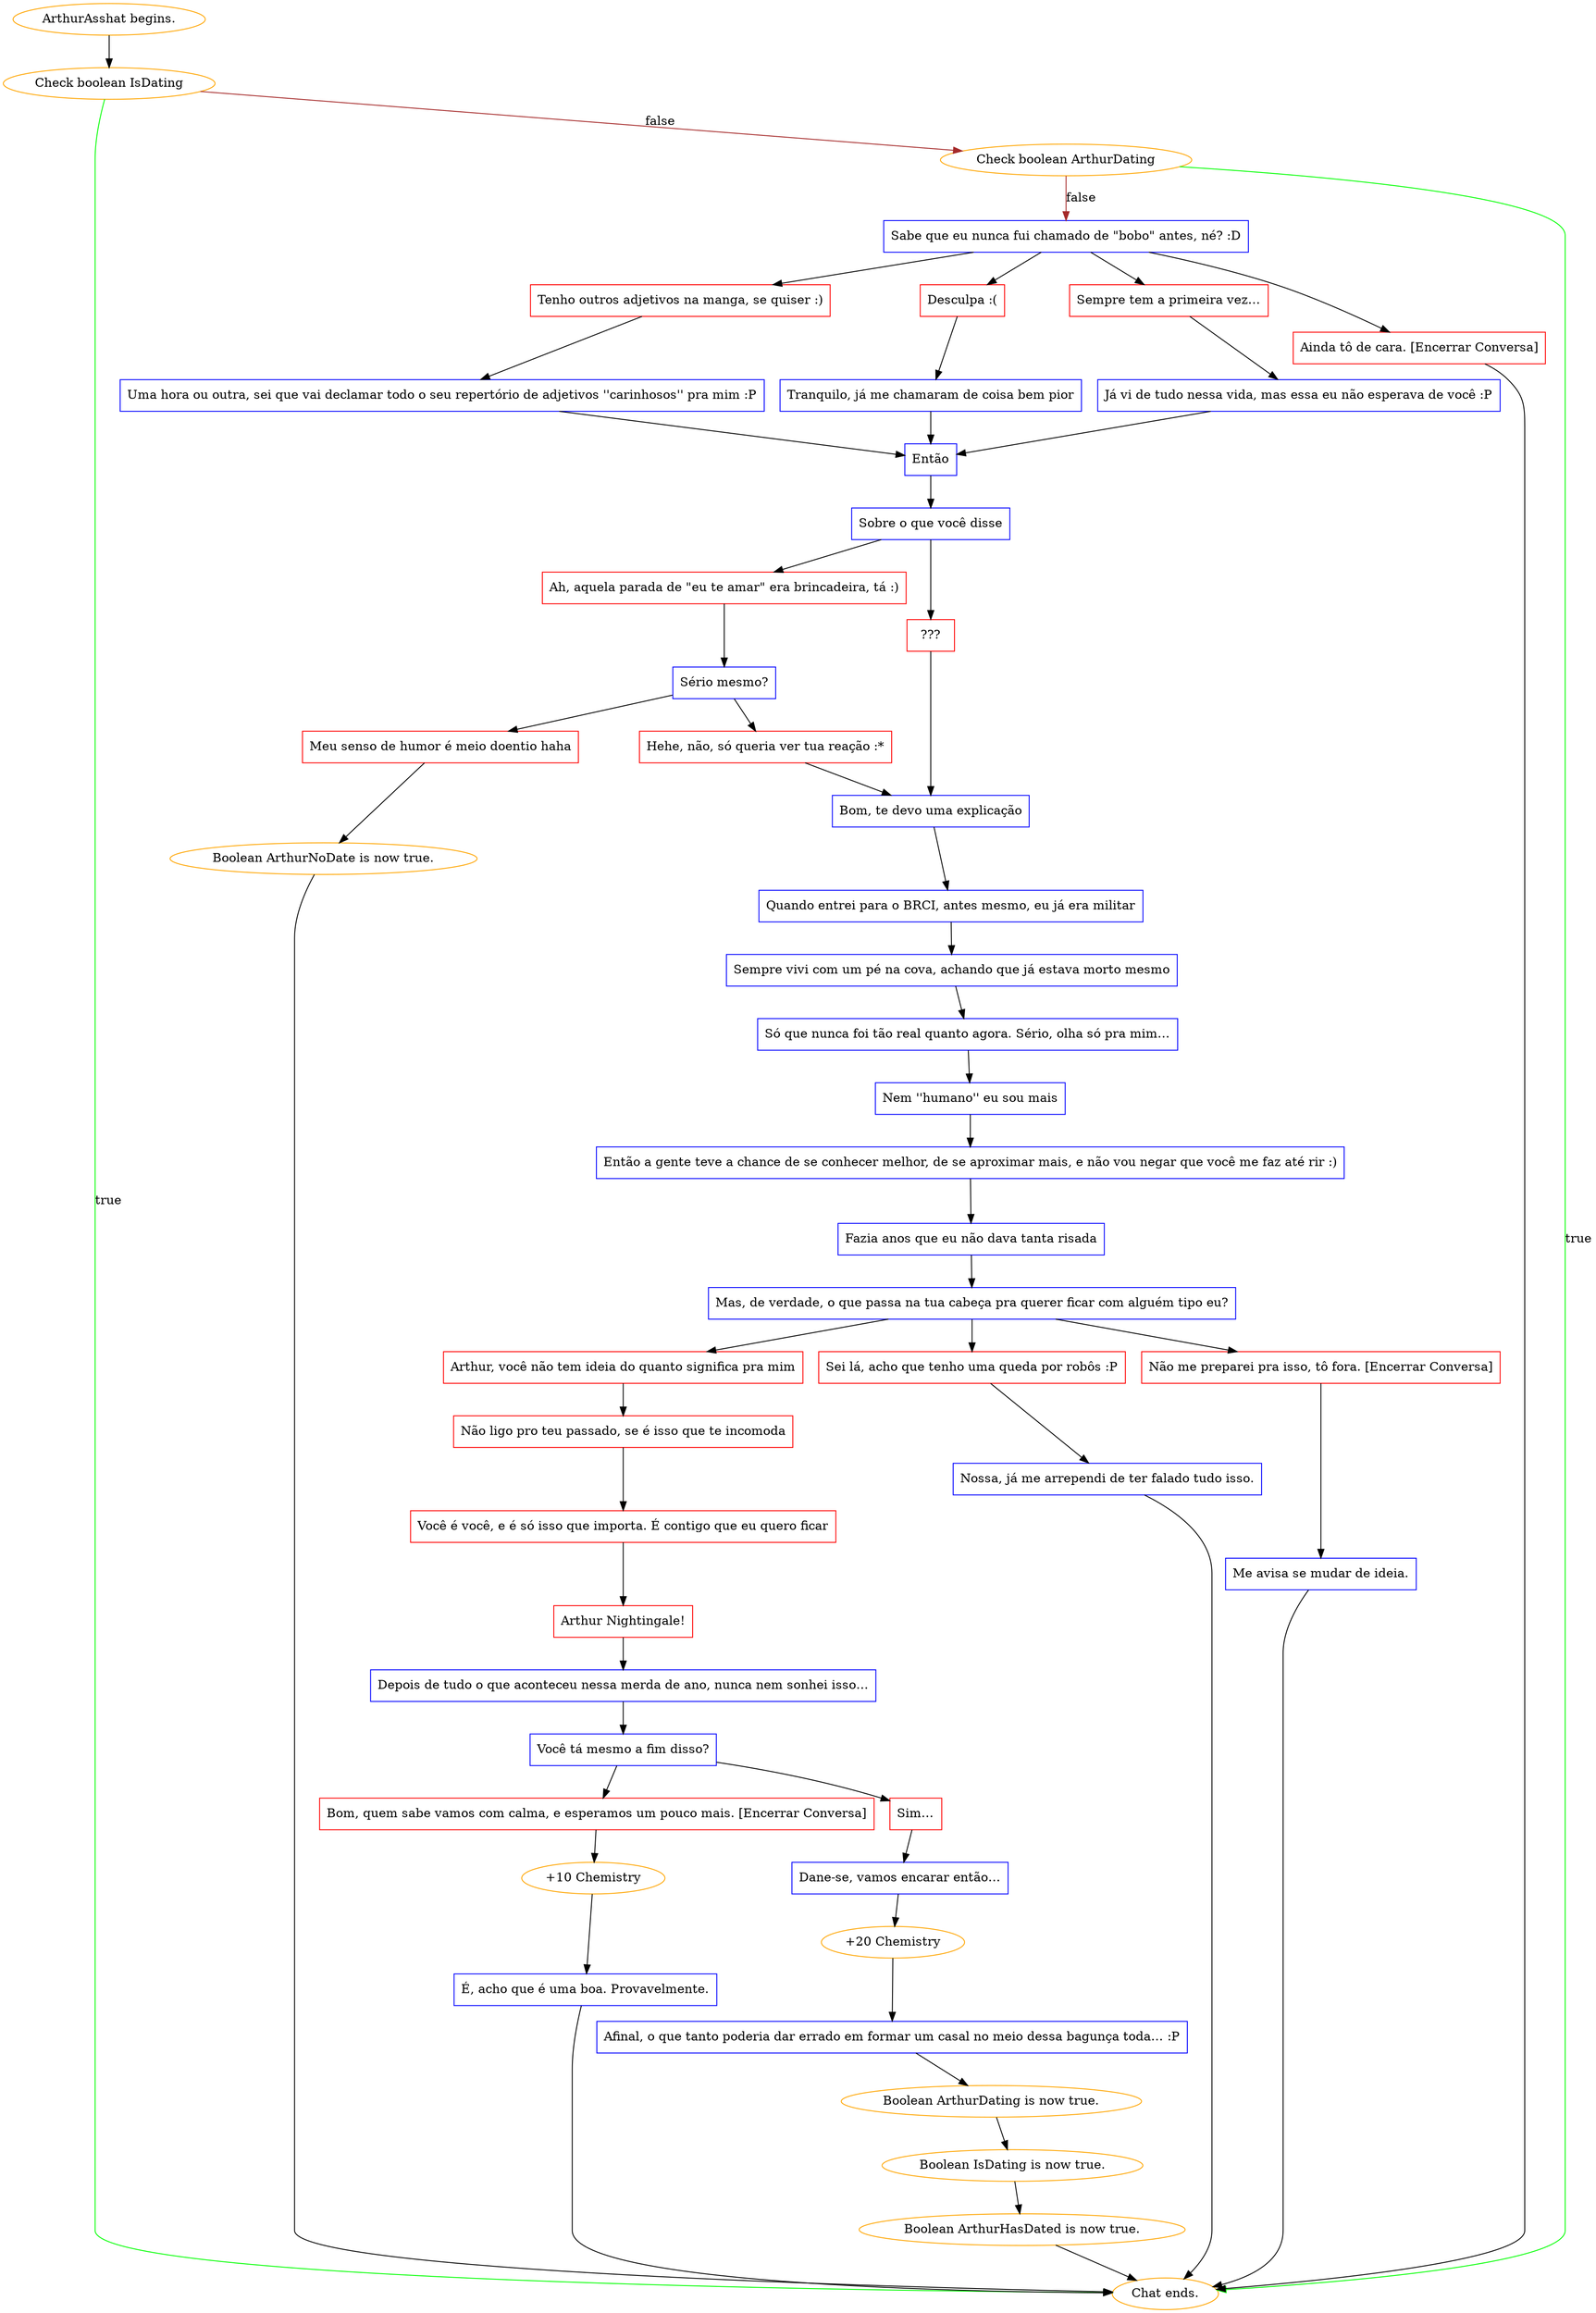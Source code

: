 digraph {
	"ArthurAsshat begins." [color=orange];
		"ArthurAsshat begins." -> j3976318622;
	j3976318622 [label="Check boolean IsDating",color=orange];
		j3976318622 -> "Chat ends." [label=true,color=green];
		j3976318622 -> j2438523578 [label=false,color=brown];
	"Chat ends." [color=orange];
	j2438523578 [label="Check boolean ArthurDating",color=orange];
		j2438523578 -> "Chat ends." [label=true,color=green];
		j2438523578 -> j738459757 [label=false,color=brown];
	j738459757 [label="Sabe que eu nunca fui chamado de \"bobo\" antes, né? :D",shape=box,color=blue];
		j738459757 -> j497863558;
		j738459757 -> j3084757790;
		j738459757 -> j4092049214;
		j738459757 -> j1860517334;
	j497863558 [label="Tenho outros adjetivos na manga, se quiser :)",shape=box,color=red];
		j497863558 -> j2334746527;
	j3084757790 [label="Sempre tem a primeira vez…",shape=box,color=red];
		j3084757790 -> j3001972796;
	j4092049214 [label="Desculpa :(",shape=box,color=red];
		j4092049214 -> j4836401;
	j1860517334 [label="Ainda tô de cara. [Encerrar Conversa]",shape=box,color=red];
		j1860517334 -> "Chat ends.";
	j2334746527 [label="Uma hora ou outra, sei que vai declamar todo o seu repertório de adjetivos ''carinhosos'' pra mim :P",shape=box,color=blue];
		j2334746527 -> j3003467900;
	j3001972796 [label="Já vi de tudo nessa vida, mas essa eu não esperava de você :P",shape=box,color=blue];
		j3001972796 -> j3003467900;
	j4836401 [label="Tranquilo, já me chamaram de coisa bem pior",shape=box,color=blue];
		j4836401 -> j3003467900;
	j3003467900 [label="Então",shape=box,color=blue];
		j3003467900 -> j3596384988;
	j3596384988 [label="Sobre o que você disse",shape=box,color=blue];
		j3596384988 -> j1073222397;
		j3596384988 -> j346122580;
	j1073222397 [label="Ah, aquela parada de \"eu te amar\" era brincadeira, tá :)",shape=box,color=red];
		j1073222397 -> j787663383;
	j346122580 [label="???",shape=box,color=red];
		j346122580 -> j295886370;
	j787663383 [label="Sério mesmo?",shape=box,color=blue];
		j787663383 -> j3283528937;
		j787663383 -> j1477484;
	j295886370 [label="Bom, te devo uma explicação",shape=box,color=blue];
		j295886370 -> j4051403645;
	j3283528937 [label="Hehe, não, só queria ver tua reação :*",shape=box,color=red];
		j3283528937 -> j295886370;
	j1477484 [label="Meu senso de humor é meio doentio haha",shape=box,color=red];
		j1477484 -> j2533691464;
	j4051403645 [label="Quando entrei para o BRCI, antes mesmo, eu já era militar",shape=box,color=blue];
		j4051403645 -> j943318686;
	j2533691464 [label="Boolean ArthurNoDate is now true.",color=orange];
		j2533691464 -> "Chat ends.";
	j943318686 [label="Sempre vivi com um pé na cova, achando que já estava morto mesmo",shape=box,color=blue];
		j943318686 -> j2195664274;
	j2195664274 [label="Só que nunca foi tão real quanto agora. Sério, olha só pra mim…",shape=box,color=blue];
		j2195664274 -> j2835351724;
	j2835351724 [label="Nem ''humano'' eu sou mais",shape=box,color=blue];
		j2835351724 -> j1148604864;
	j1148604864 [label="Então a gente teve a chance de se conhecer melhor, de se aproximar mais, e não vou negar que você me faz até rir :)",shape=box,color=blue];
		j1148604864 -> j2784853116;
	j2784853116 [label="Fazia anos que eu não dava tanta risada",shape=box,color=blue];
		j2784853116 -> j397053609;
	j397053609 [label="Mas, de verdade, o que passa na tua cabeça pra querer ficar com alguém tipo eu?",shape=box,color=blue];
		j397053609 -> j1331565264;
		j397053609 -> j960639290;
		j397053609 -> j3456695042;
	j1331565264 [label="Arthur, você não tem ideia do quanto significa pra mim",shape=box,color=red];
		j1331565264 -> j1277510166;
	j960639290 [label="Sei lá, acho que tenho uma queda por robôs :P",shape=box,color=red];
		j960639290 -> j1158730515;
	j3456695042 [label="Não me preparei pra isso, tô fora. [Encerrar Conversa]",shape=box,color=red];
		j3456695042 -> j4055415376;
	j1277510166 [label="Não ligo pro teu passado, se é isso que te incomoda",shape=box,color=red];
		j1277510166 -> j202856097;
	j1158730515 [label="Nossa, já me arrependi de ter falado tudo isso.",shape=box,color=blue];
		j1158730515 -> "Chat ends.";
	j4055415376 [label="Me avisa se mudar de ideia.",shape=box,color=blue];
		j4055415376 -> "Chat ends.";
	j202856097 [label="Você é você, e é só isso que importa. É contigo que eu quero ficar",shape=box,color=red];
		j202856097 -> j4097751929;
	j4097751929 [label="Arthur Nightingale!",shape=box,color=red];
		j4097751929 -> j1846816366;
	j1846816366 [label="Depois de tudo o que aconteceu nessa merda de ano, nunca nem sonhei isso…",shape=box,color=blue];
		j1846816366 -> j958077761;
	j958077761 [label="Você tá mesmo a fim disso?",shape=box,color=blue];
		j958077761 -> j988384431;
		j958077761 -> j655529334;
	j988384431 [label="Sim…",shape=box,color=red];
		j988384431 -> j4217134602;
	j655529334 [label="Bom, quem sabe vamos com calma, e esperamos um pouco mais. [Encerrar Conversa]",shape=box,color=red];
		j655529334 -> j4193295909;
	j4217134602 [label="Dane-se, vamos encarar então…",shape=box,color=blue];
		j4217134602 -> j3691680811;
	j4193295909 [label="+10 Chemistry",color=orange];
		j4193295909 -> j850671488;
	j3691680811 [label="+20 Chemistry",color=orange];
		j3691680811 -> j1145630016;
	j850671488 [label="É, acho que é uma boa. Provavelmente.",shape=box,color=blue];
		j850671488 -> "Chat ends.";
	j1145630016 [label="Afinal, o que tanto poderia dar errado em formar um casal no meio dessa bagunça toda… :P",shape=box,color=blue];
		j1145630016 -> j3371696257;
	j3371696257 [label="Boolean ArthurDating is now true.",color=orange];
		j3371696257 -> j3139269659;
	j3139269659 [label="Boolean IsDating is now true.",color=orange];
		j3139269659 -> j3103123730;
	j3103123730 [label="Boolean ArthurHasDated is now true.",color=orange];
		j3103123730 -> "Chat ends.";
}